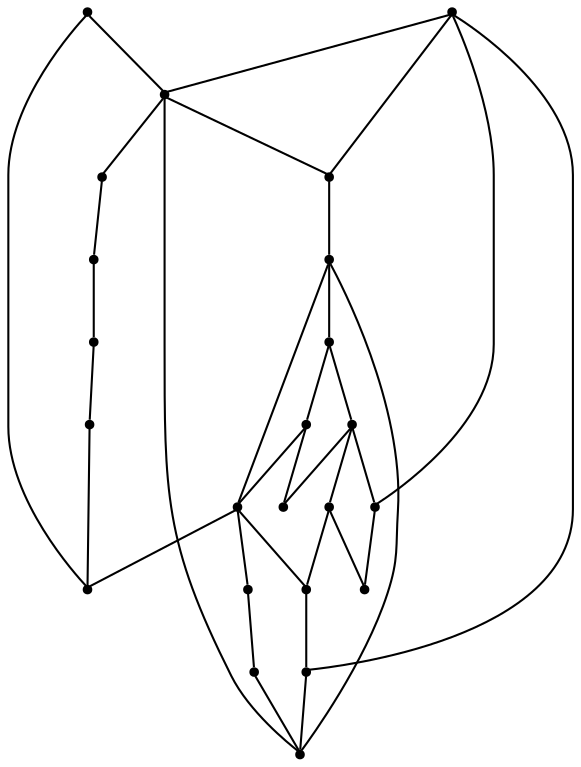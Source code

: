 graph {
  node [shape=point,comment="{\"directed\":false,\"doi\":\"10.1007/3-540-45848-4_3\",\"figure\":\"3 (6)\"}"]

  v0 [pos="1052.1916389465332,2745.8978680596842"]
  v1 [pos="1016.950003306071,2346.8520510023927"]
  v2 [pos="1016.950003306071,2688.889506243278"]
  v3 [pos="1016.950003306071,2460.8644513116374"]
  v4 [pos="1016.950003306071,2517.8683626479005"]
  v5 [pos="1016.950003306071,2574.8769787774577"]
  v6 [pos="1016.950003306071,2631.885340593864"]
  v7 [pos="955.733331044515,2232.83532736958"]
  v8 [pos="935.3291511535646,2403.856089495231"]
  v9 [pos="935.3291511535646,2631.885340593864"]
  v10 [pos="935.3291511535646,2574.8769787774577"]
  v11 [pos="935.3291511535646,2289.8436891859865"]
  v12 [pos="935.3291511535646,2346.8520510023927"]
  v13 [pos="894.5166587829591,2460.8644513116374"]
  v14 [pos="883.3874702453614,2346.8520510023927"]
  v15 [pos="883.3874702453614,2403.856089495231"]
  v16 [pos="862.9833539326986,2517.8683626479005"]
  v17 [pos="862.9833539326986,2745.8978680596842"]
  v18 [pos="837.012513478597,2289.8436891859865"]
  v19 [pos="831.445852915446,2403.856089495231"]
  v20 [pos="831.445852915446,2460.8644513116374"]
  v21 [pos="749.8291969299316,2346.8520510023927"]
  v22 [pos="749.8291969299316,2403.856089495231"]

  v0 -- v1 [id="-1",pos="1052.1916389465332,2745.8978680596842 1087.4375661214194,2688.8893790867023 1087.4375661214194,2688.8893790867023 1087.4375661214194,2688.8893790867023 1087.4375661214194,2403.856216651807 1087.4375661214194,2403.856216651807 1087.4375661214194,2403.856216651807 1016.950003306071,2346.8520510023927 1016.950003306071,2346.8520510023927 1016.950003306071,2346.8520510023927"]
  v22 -- v21 [id="-2",pos="749.8291969299316,2403.856089495231 749.8291969299316,2346.8520510023927 749.8291969299316,2346.8520510023927 749.8291969299316,2346.8520510023927"]
  v0 -- v2 [id="-3",pos="1052.1916389465332,2745.8978680596842 1016.950003306071,2688.889506243278 1016.950003306071,2688.889506243278 1016.950003306071,2688.889506243278"]
  v19 -- v21 [id="-9",pos="831.445852915446,2403.856089495231 749.8291969299316,2346.8520510023927 749.8291969299316,2346.8520510023927 749.8291969299316,2346.8520510023927"]
  v20 -- v22 [id="-10",pos="831.445852915446,2460.8644513116374 749.8291969299316,2403.856089495231 749.8291969299316,2403.856089495231 749.8291969299316,2403.856089495231"]
  v2 -- v7 [id="-11",pos="1016.950003306071,2688.889506243278 1057.7583312988281,2631.881017270296 1057.7583312988281,2631.881017270296 1057.7583312988281,2631.881017270296 1057.7583312988281,2289.843562029411 1057.7583312988281,2289.843562029411 1057.7583312988281,2289.843562029411 955.733331044515,2232.83532736958 955.733331044515,2232.83532736958 955.733331044515,2232.83532736958"]
  v20 -- v19 [id="-12",pos="831.445852915446,2460.8644513116374 831.445852915446,2403.856089495231 831.445852915446,2403.856089495231 831.445852915446,2403.856089495231"]
  v20 -- v15 [id="-15",pos="831.445852915446,2460.8644513116374 883.3874702453614,2403.856089495231 883.3874702453614,2403.856089495231 883.3874702453614,2403.856089495231"]
  v19 -- v14 [id="-16",pos="831.445852915446,2403.856089495231 883.3874702453614,2346.8520510023927 883.3874702453614,2346.8520510023927 883.3874702453614,2346.8520510023927"]
  v18 -- v7 [id="-17",pos="837.012513478597,2289.8436891859865 955.733331044515,2232.83532736958 955.733331044515,2232.83532736958 955.733331044515,2232.83532736958"]
  v17 -- v18 [id="-19",pos="862.9833539326986,2745.8978680596842 790.6375249226888,2688.8893790867023 790.6375249226888,2688.8893790867023 790.6375249226888,2688.8893790867023 790.6375249226888,2346.8478548354005 790.6375249226888,2346.8478548354005 790.6375249226888,2346.8478548354005 837.012513478597,2289.8436891859865 837.012513478597,2289.8436891859865 837.012513478597,2289.8436891859865"]
  v16 -- v13 [id="-20",pos="862.9833539326986,2517.8683626479005 894.5166587829591,2460.8644513116374 894.5166587829591,2460.8644513116374 894.5166587829591,2460.8644513116374"]
  v16 -- v20 [id="-21",pos="862.9833539326986,2517.8683626479005 831.445852915446,2460.8644513116374 831.445852915446,2460.8644513116374 831.445852915446,2460.8644513116374"]
  v17 -- v22 [id="-22",pos="862.9833539326986,2745.8978680596842 760.9583536783855,2688.8896333998537 760.9583536783855,2688.8896333998537 760.9583536783855,2688.8896333998537 760.9583536783855,2460.864578468213 760.9583536783855,2460.864578468213 760.9583536783855,2460.864578468213 749.8291969299316,2403.856089495231 749.8291969299316,2403.856089495231 749.8291969299316,2403.856089495231"]
  v13 -- v15 [id="-28",pos="894.5166587829591,2460.8644513116374 883.3874702453614,2403.856089495231 883.3874702453614,2403.856089495231 883.3874702453614,2403.856089495231"]
  v13 -- v8 [id="-29",pos="894.5166587829591,2460.8644513116374 935.3291511535646,2403.856089495231 935.3291511535646,2403.856089495231 935.3291511535646,2403.856089495231"]
  v14 -- v18 [id="-30",pos="883.3874702453614,2346.8520510023927 837.012513478597,2289.8436891859865 837.012513478597,2289.8436891859865 837.012513478597,2289.8436891859865"]
  v10 -- v16 [id="-31",pos="935.3291511535646,2574.8769787774577 862.9833539326986,2517.8683626479005 862.9833539326986,2517.8683626479005 862.9833539326986,2517.8683626479005"]
  v8 -- v14 [id="-34",pos="935.3291511535646,2403.856089495231 883.3874702453614,2346.8520510023927 883.3874702453614,2346.8520510023927 883.3874702453614,2346.8520510023927"]
  v17 -- v9 [id="-35",pos="862.9833539326986,2745.8978680596842 935.3291829427084,2688.8893790867023 935.3291829427084,2688.8893790867023 935.3291829427084,2688.8893790867023 935.3291511535646,2631.885340593864 935.3291511535646,2631.885340593864 935.3291511535646,2631.885340593864"]
  v9 -- v10 [id="-39",pos="935.3291511535646,2631.885340593864 935.3291511535646,2574.8769787774577 935.3291511535646,2574.8769787774577 935.3291511535646,2574.8769787774577"]
  v11 -- v7 [id="-42",pos="935.3291511535646,2289.8436891859865 955.733331044515,2232.83532736958 955.733331044515,2232.83532736958 955.733331044515,2232.83532736958"]
  v10 -- v7 [id="-43",pos="935.3291511535646,2574.8769787774577 976.1374791463217,2517.8686169610514 976.1374791463217,2517.8686169610514 976.1374791463217,2517.8686169610514 976.1374791463217,2289.8438163425617 976.1374791463217,2289.8438163425617 976.1374791463217,2289.8438163425617 955.733331044515,2232.83532736958 955.733331044515,2232.83532736958 955.733331044515,2232.83532736958"]
  v12 -- v11 [id="-45",pos="935.3291511535646,2346.8520510023927 935.3291511535646,2289.8436891859865 935.3291511535646,2289.8436891859865 935.3291511535646,2289.8436891859865"]
  v10 -- v8 [id="-46",pos="935.3291511535646,2574.8769787774577 935.3291511535646,2403.856089495231 935.3291511535646,2403.856089495231 935.3291511535646,2403.856089495231"]
  v8 -- v1 [id="-51",pos="935.3291511535646,2403.856089495231 1016.950003306071,2346.8520510023927 1016.950003306071,2346.8520510023927 1016.950003306071,2346.8520510023927"]
  v2 -- v9 [id="-54",pos="1016.950003306071,2688.889506243278 935.3291511535646,2631.885340593864 935.3291511535646,2631.885340593864 935.3291511535646,2631.885340593864"]
  v8 -- v12 [id="-55",pos="935.3291511535646,2403.856089495231 935.3291511535646,2346.8520510023927 935.3291511535646,2346.8520510023927 935.3291511535646,2346.8520510023927"]
  v2 -- v6 [id="-56",pos="1016.950003306071,2688.889506243278 1016.950003306071,2631.885340593864 1016.950003306071,2631.885340593864 1016.950003306071,2631.885340593864"]
  v17 -- v2 [id="-57",pos="862.9833539326986,2745.8978680596842 1016.950003306071,2688.889506243278 1016.950003306071,2688.889506243278 1016.950003306071,2688.889506243278"]
  v4 -- v3 [id="-61",pos="1016.950003306071,2517.8683626479005 1016.950003306071,2460.8644513116374 1016.950003306071,2460.8644513116374 1016.950003306071,2460.8644513116374"]
  v3 -- v1 [id="-62",pos="1016.950003306071,2460.8644513116374 1016.950003306071,2346.8520510023927 1016.950003306071,2346.8520510023927 1016.950003306071,2346.8520510023927"]
  v5 -- v4 [id="-66",pos="1016.950003306071,2574.8769787774577 1016.950003306071,2517.8683626479005 1016.950003306071,2517.8683626479005 1016.950003306071,2517.8683626479005"]
  v6 -- v5 [id="-68",pos="1016.950003306071,2631.885340593864 1016.950003306071,2574.8769787774577 1016.950003306071,2574.8769787774577 1016.950003306071,2574.8769787774577"]
}